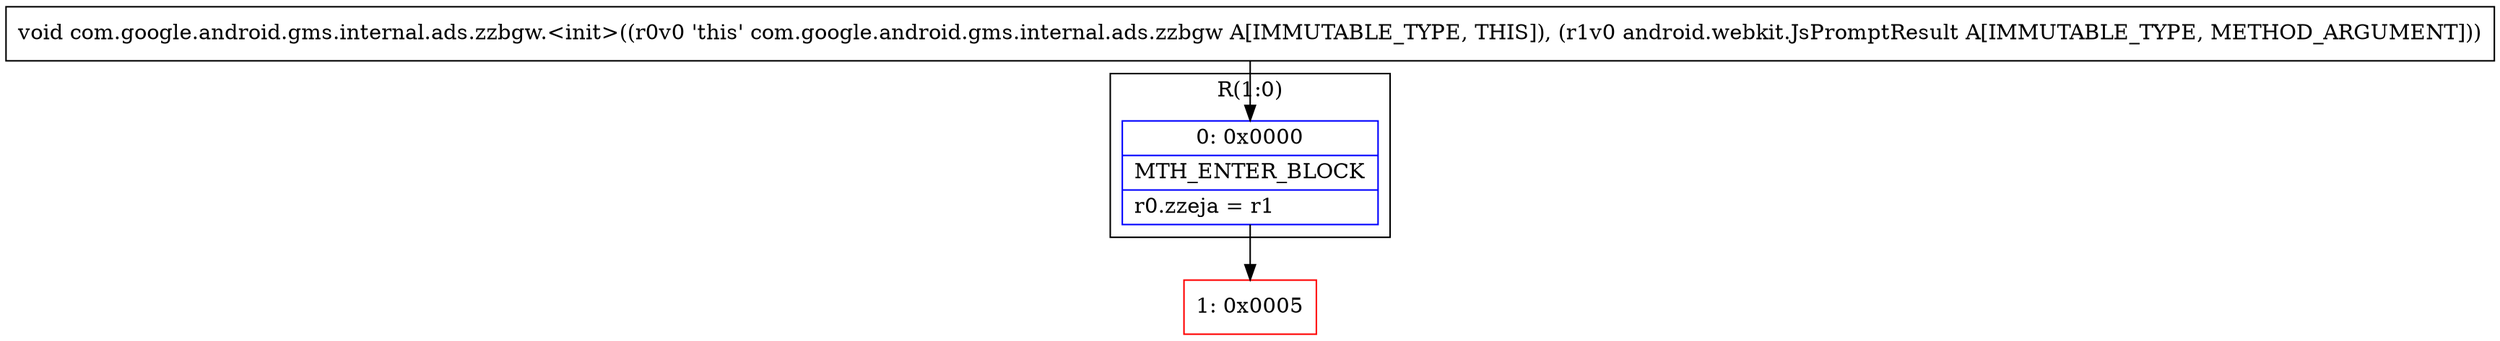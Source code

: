 digraph "CFG forcom.google.android.gms.internal.ads.zzbgw.\<init\>(Landroid\/webkit\/JsPromptResult;)V" {
subgraph cluster_Region_434035584 {
label = "R(1:0)";
node [shape=record,color=blue];
Node_0 [shape=record,label="{0\:\ 0x0000|MTH_ENTER_BLOCK\l|r0.zzeja = r1\l}"];
}
Node_1 [shape=record,color=red,label="{1\:\ 0x0005}"];
MethodNode[shape=record,label="{void com.google.android.gms.internal.ads.zzbgw.\<init\>((r0v0 'this' com.google.android.gms.internal.ads.zzbgw A[IMMUTABLE_TYPE, THIS]), (r1v0 android.webkit.JsPromptResult A[IMMUTABLE_TYPE, METHOD_ARGUMENT])) }"];
MethodNode -> Node_0;
Node_0 -> Node_1;
}


